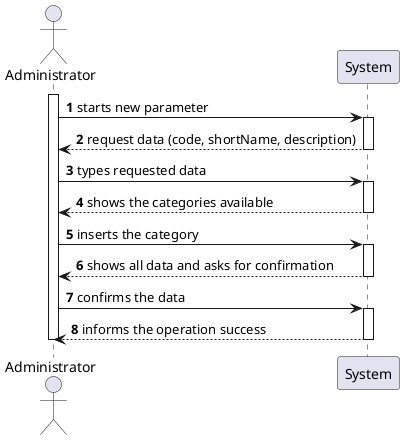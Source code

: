 @startuml
'https://plantuml.com/sequence-diagram

autonumber
actor Administrator
activate Administrator
Administrator -> System: starts new parameter
activate System

System --> Administrator : request data (code, shortName, description)
deactivate System
Administrator -> System: types requested data
activate System
System --> Administrator : shows the categories available
deactivate System
Administrator -> System: inserts the category

activate System
System --> Administrator : shows all data and asks for confirmation
deactivate System

Administrator -> System: confirms the data

activate System
System --> Administrator : informs the operation success
deactivate System
deactivate Administrator


@enduml